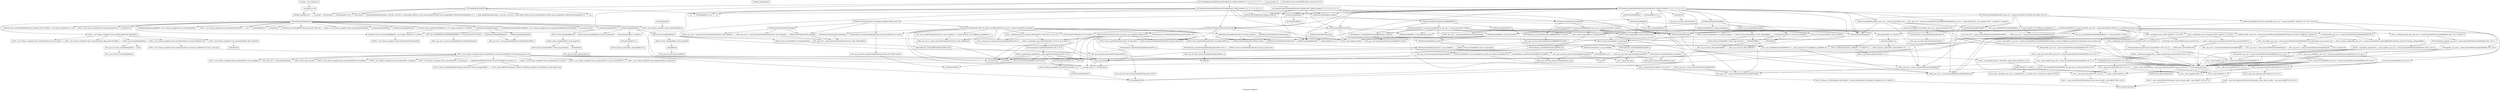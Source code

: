 digraph "Call graph: GenMesh.ll" {
	label="Call graph: GenMesh.ll";

	Node0x557e62ecd6a0 [shape=record,label="{__cxx_global_var_init}"];
	Node0x557e62ecd6a0 -> Node0x557e62f0a580;
	Node0x557e62ecd6a0 -> Node0x557e62f068c0;
	Node0x557e62f0a580 [shape=record,label="{_ZNSt8ios_base4InitC1Ev}"];
	Node0x557e62f03520 [shape=record,label="{_ZNSt8ios_base4InitD1Ev}"];
	Node0x557e62f068c0 [shape=record,label="{__cxa_atexit}"];
	Node0x557e62efb930 [shape=record,label="{_ZN7GenMeshC2EPK9InputFile}"];
	Node0x557e62efb930 -> Node0x557e62f4f380;
	Node0x557e62efb930 -> Node0x557e62f83e90;
	Node0x557e62efb930 -> Node0x557e62f5c490;
	Node0x557e62efb930 -> Node0x557e62f739d0;
	Node0x557e62efb930 -> Node0x557e62e94e00;
	Node0x557e62efb930 -> Node0x557e62f53e60;
	Node0x557e62efb930 -> Node0x557e62ee0750;
	Node0x557e62efb930 -> Node0x557e62fe5290;
	Node0x557e62efb930 -> Node0x557e62e96cc0;
	Node0x557e62efb930 -> Node0x557e62ebf800;
	Node0x557e62efb930 -> Node0x557e62fceb50;
	Node0x557e62efb930 -> Node0x557e62ee0ec0;
	Node0x557e62efb930 -> Node0x557e62eec5a0;
	Node0x557e62efb930 -> Node0x557e63028f40;
	Node0x557e62efb930 -> Node0x557e630291e0;
	Node0x557e62efb930 -> Node0x557e62fd73c0;
	Node0x557e62efb930 -> Node0x557e62ed2990;
	Node0x557e62efb930 -> Node0x557e62e93c10;
	Node0x557e62efb930 -> Node0x557e62e95dc0;
	Node0x557e62efb930 -> Node0x557e62e95750;
	Node0x557e62efb930 -> Node0x557e62e96a90;
	Node0x557e62eafaf0 [shape=record,label="{_ZN7GenMesh9calcNumPEEv}"];
	Node0x557e62eafaf0 -> Node0x557e62eb25f0;
	Node0x557e62eafaf0 -> Node0x557e62eb2e70;
	Node0x557e62eafaf0 -> Node0x557e62eb33c0;
	Node0x557e62eafaf0 -> Node0x557e62eb4b90;
	Node0x557e62eafaf0 -> Node0x557e62eb52a0;
	Node0x557e62eafaf0 -> Node0x557e62eb66f0;
	Node0x557e62eafaf0 -> Node0x557e62eb7240;
	Node0x557e62f4f380 [shape=record,label="{_ZNSt7__cxx1112basic_stringIcSt11char_traitsIcESaIcEEC1Ev}"];
	Node0x557e62f53e60 [shape=record,label="{_ZNK9InputFile9getStringERKNSt7__cxx1112basic_stringIcSt11char_traitsIcESaIcEEES7_}"];
	Node0x557e62f83e90 [shape=record,label="{_ZNSaIcEC1Ev}"];
	Node0x557e62f5c490 [shape=record,label="{_ZNSt7__cxx1112basic_stringIcSt11char_traitsIcESaIcEEC2IS3_EEPKcRKS3_}"];
	Node0x557e62f5c490 -> Node0x557e62ef8d50;
	Node0x557e62f5c490 -> Node0x557e62eefa90;
	Node0x557e62f5c490 -> Node0x557e62eec510;
	Node0x557e62f5c490 -> Node0x557e62ee5ce0;
	Node0x557e62f5c490 -> Node0x557e62e96120;
	Node0x557e62e96c30 [shape=record,label="{__gxx_personality_v0}"];
	Node0x557e62ee0750 [shape=record,label="{_ZNSt7__cxx1112basic_stringIcSt11char_traitsIcESaIcEEaSEOS4_}"];
	Node0x557e62f739d0 [shape=record,label="{_ZNSt7__cxx1112basic_stringIcSt11char_traitsIcESaIcEED1Ev}"];
	Node0x557e62ebf800 [shape=record,label="{_ZNSaIcED1Ev}"];
	Node0x557e62eec5a0 [shape=record,label="{_ZNKSt7__cxx1112basic_stringIcSt11char_traitsIcESaIcEE5emptyEv}"];
	Node0x557e62fceb50 [shape=record,label="{_ZStlsISt11char_traitsIcEERSt13basic_ostreamIcT_ES5_PKc}"];
	Node0x557e62e96cc0 [shape=record,label="{_ZNSolsEPFRSoS_E}"];
	Node0x557e62ea51c0 [shape=record,label="{_ZSt4endlIcSt11char_traitsIcEERSt13basic_ostreamIT_T0_ES6_}"];
	Node0x557e62fe5290 [shape=record,label="{exit}"];
	Node0x557e62fd73c0 [shape=record,label="{_ZStneIcSt11char_traitsIcESaIcEEbRKNSt7__cxx1112basic_stringIT_T0_T1_EEPKS5_}"];
	Node0x557e62fd73c0 -> Node0x557e62ee0ec0;
	Node0x557e62e96a90 [shape=record,label="{_ZStlsIcSt11char_traitsIcESaIcEERSt13basic_ostreamIT_T0_ES7_RKNSt7__cxx1112basic_stringIS4_S5_T1_EE}"];
	Node0x557e62e93c10 [shape=record,label="{_ZNK9InputFile13getDoubleListERKNSt7__cxx1112basic_stringIcSt11char_traitsIcESaIcEEERKSt6vectorIdSaIdEE}"];
	Node0x557e62e95750 [shape=record,label="{llvm.memset.p0.i64}"];
	Node0x557e62e95dc0 [shape=record,label="{_ZNSt6vectorIdSaIdEEC2Ev}"];
	Node0x557e62e95dc0 -> Node0x557e62ea5cb0;
	Node0x557e62e94e00 [shape=record,label="{_ZNSt6vectorIdSaIdEED2Ev}"];
	Node0x557e62e94e00 -> Node0x557e62ea6fa0;
	Node0x557e62e94e00 -> Node0x557e62ea8020;
	Node0x557e62e94e00 -> Node0x557e62ea82d0;
	Node0x557e62e94e00 -> Node0x557e62ea9990;
	Node0x557e62ee5ce0 [shape=record,label="{_ZNSt7__cxx1112basic_stringIcSt11char_traitsIcESaIcEE12_M_constructIPKcEEvT_S8_}"];
	Node0x557e62ee5ce0 -> Node0x557e62f08530;
	Node0x557e62ed2990 [shape=record,label="{_ZNKSt6vectorIdSaIdEE5emptyEv}"];
	Node0x557e62ed2990 -> Node0x557e62eaa7a0;
	Node0x557e62ed2990 -> Node0x557e62eacc90;
	Node0x557e62ed2990 -> Node0x557e62ead620;
	Node0x557e630291e0 [shape=record,label="{_ZNKSt6vectorIdSaIdEE4sizeEv}"];
	Node0x557e63028f40 [shape=record,label="{_ZNSt6vectorIdSaIdEEixEm}"];
	Node0x557e62ee0ec0 [shape=record,label="{_ZSteqIcSt11char_traitsIcESaIcEEbRKNSt7__cxx1112basic_stringIT_T0_T1_EEPKS5_}"];
	Node0x557e62ee0ec0 -> Node0x557e62eae050;
	Node0x557e62eaea90 [shape=record,label="{_ZN7GenMeshD2Ev}"];
	Node0x557e62eaea90 -> Node0x557e62f739d0;
	Node0x557e62eaefd0 [shape=record,label="{_ZN7GenMesh8generateERSt6vectorI7double2SaIS1_EERS0_IiSaIiEES7_S7_S7_S7_S7_S7_S7_S7_}"];
	Node0x557e62eaefd0 -> Node0x557e62eafaf0;
	Node0x557e62eaefd0 -> Node0x557e62ee0ec0;
	Node0x557e62eaefd0 -> Node0x557e62eb0480;
	Node0x557e62eaefd0 -> Node0x557e62eb2290;
	Node0x557e62eaefd0 -> Node0x557e62eb1220;
	Node0x557e62eb0480 [shape=record,label="{_ZN7GenMesh11generatePieERSt6vectorI7double2SaIS1_EERS0_IiSaIiEES7_S7_S7_S7_S7_S7_S7_S7_}"];
	Node0x557e62eb0480 -> Node0x557e62eb8a50;
	Node0x557e62eb0480 -> Node0x557e62eb9100;
	Node0x557e62eb0480 -> Node0x557e62ece190;
	Node0x557e62eb0480 -> Node0x557e62eba260;
	Node0x557e62eb0480 -> Node0x557e62ebe660;
	Node0x557e62eb0480 -> Node0x557e62ebb000;
	Node0x557e62eb0480 -> Node0x557e62ebba50;
	Node0x557e62eb0480 -> Node0x557e62ea9000;
	Node0x557e62eb0480 -> Node0x557e62ebdab0;
	Node0x557e62eb0480 -> Node0x557e62ebd2c0;
	Node0x557e62eb1220 [shape=record,label="{_ZN7GenMesh12generateRectERSt6vectorI7double2SaIS1_EERS0_IiSaIiEES7_S7_S7_S7_S7_S7_S7_S7_}"];
	Node0x557e62eb1220 -> Node0x557e62eb8a50;
	Node0x557e62eb1220 -> Node0x557e62eb9100;
	Node0x557e62eb1220 -> Node0x557e62ece190;
	Node0x557e62eb1220 -> Node0x557e62eba260;
	Node0x557e62eb1220 -> Node0x557e62ebe660;
	Node0x557e62eb1220 -> Node0x557e62ebd2c0;
	Node0x557e62eb1220 -> Node0x557e62ea9000;
	Node0x557e62eb1220 -> Node0x557e62ebdab0;
	Node0x557e62eb2290 [shape=record,label="{_ZN7GenMesh11generateHexERSt6vectorI7double2SaIS1_EERS0_IiSaIiEES7_S7_S7_S7_S7_S7_S7_S7_}"];
	Node0x557e62eb2290 -> Node0x557e62eb8a50;
	Node0x557e62eb2290 -> Node0x557e62ebedd0;
	Node0x557e62eb2290 -> Node0x557e62ebee50;
	Node0x557e62eb2290 -> Node0x557e62ebf5f0;
	Node0x557e62eb2290 -> Node0x557e62ebfd40;
	Node0x557e62eb2290 -> Node0x557e62ec0250;
	Node0x557e62eb2290 -> Node0x557e62ec1100;
	Node0x557e62eb2290 -> Node0x557e62eb66f0;
	Node0x557e62eb2290 -> Node0x557e62ec4f00;
	Node0x557e62eb2290 -> Node0x557e62ebe660;
	Node0x557e62eb2290 -> Node0x557e62eb9100;
	Node0x557e62eb2290 -> Node0x557e62ece190;
	Node0x557e62eb2290 -> Node0x557e62eba260;
	Node0x557e62eb2290 -> Node0x557e62ea9000;
	Node0x557e62eb2290 -> Node0x557e62ebdab0;
	Node0x557e62eb2290 -> Node0x557e62ebd2c0;
	Node0x557e62eb2290 -> Node0x557e62eca3b0;
	Node0x557e62eb2290 -> Node0x557e62ec6b80;
	Node0x557e62eb2290 -> Node0x557e62ec1630;
	Node0x557e62eb2290 -> Node0x557e62ec3620;
	Node0x557e62eb2290 -> Node0x557e62ec46b0;
	Node0x557e62eb2290 -> Node0x557e62ec23f0;
	Node0x557e62ee0af0 [shape=record,label="{_ZNKSt6vectorIiSaIiEE8capacityEv}"];
	Node0x557e62ee15a0 [shape=record,label="{_ZNSt12_Vector_baseIiSaIiEE11_M_allocateEm}"];
	Node0x557e62ee15a0 -> Node0x557e62f3d630;
	Node0x557e62ee32a0 [shape=record,label="{_ZNSt6vectorIiSaIiEE11_S_relocateEPiS2_S2_RS0_}"];
	Node0x557e62ee32a0 -> Node0x557e62f3deb0;
	Node0x557e62ee2100 [shape=record,label="{_ZNSt12_Vector_baseIiSaIiEE19_M_get_Tp_allocatorEv}"];
	Node0x557e62ee4790 [shape=record,label="{_ZNSt12_Vector_baseIiSaIiEE13_M_deallocateEPim}"];
	Node0x557e62ee4790 -> Node0x557e62f3fa10;
	Node0x557e62f3b4a0 [shape=record,label="{_ZNSt6vectorIiSaIiEE11_S_max_sizeERKS0_}"];
	Node0x557e62f3b4a0 -> Node0x557e62f40b60;
	Node0x557e62f3b4a0 -> Node0x557e6303dfa0;
	Node0x557e62f398e0 [shape=record,label="{_ZNKSt12_Vector_baseIiSaIiEE19_M_get_Tp_allocatorEv}"];
	Node0x557e62f40b60 [shape=record,label="{_ZNSt16allocator_traitsISaIiEE8max_sizeERKS0_}"];
	Node0x557e62f40b60 -> Node0x557e62f47d10;
	Node0x557e62f47d10 [shape=record,label="{_ZNK9__gnu_cxx13new_allocatorIiE8max_sizeEv}"];
	Node0x557e62f3d630 [shape=record,label="{_ZNSt16allocator_traitsISaIiEE8allocateERS0_m}"];
	Node0x557e62f3d630 -> Node0x557e62f42480;
	Node0x557e62f42480 [shape=record,label="{_ZN9__gnu_cxx13new_allocatorIiE8allocateEmPKv}"];
	Node0x557e62f42480 -> Node0x557e62f47d10;
	Node0x557e62f42480 -> Node0x557e62f262b0;
	Node0x557e62f42480 -> Node0x557e62f270c0;
	Node0x557e62f3deb0 [shape=record,label="{_ZNSt6vectorIiSaIiEE14_S_do_relocateEPiS2_S2_RS0_St17integral_constantIbLb1EE}"];
	Node0x557e62f3deb0 -> Node0x557e62f45430;
	Node0x557e62f45430 [shape=record,label="{_ZSt12__relocate_aIPiS0_SaIiEET0_T_S3_S2_RT1_}"];
	Node0x557e62f45430 -> Node0x557e62f44ae0;
	Node0x557e62f45430 -> Node0x557e62f45d50;
	Node0x557e62f45d50 [shape=record,label="{_ZSt14__relocate_a_1IiiENSt9enable_ifIXsr3std24__is_bitwise_relocatableIT_EE5valueEPS1_E4typeES2_S2_S2_RSaIT0_E}"];
	Node0x557e62f45d50 -> Node0x557e62f477d0;
	Node0x557e62f44ae0 [shape=record,label="{_ZSt12__niter_baseIPiET_S1_}"];
	Node0x557e62f477d0 [shape=record,label="{llvm.memmove.p0.p0.i64}"];
	Node0x557e62f3fa10 [shape=record,label="{_ZNSt16allocator_traitsISaIiEE10deallocateERS0_Pim}"];
	Node0x557e62f3fa10 -> Node0x557e62f49850;
	Node0x557e62f49850 [shape=record,label="{_ZN9__gnu_cxx13new_allocatorIiE10deallocateEPim}"];
	Node0x557e62f49850 -> Node0x557e6303b640;
	Node0x557e62ee4cc0 [shape=record,label="{_ZNSt6vectorIiSaIiEE12emplace_backIJiEEERiDpOT_}"];
	Node0x557e62ee4cc0 -> Node0x557e62f4bd10;
	Node0x557e62ee4cc0 -> Node0x557e62ec6b80;
	Node0x557e62ee4cc0 -> Node0x557e62f4e4a0;
	Node0x557e62ee4cc0 -> Node0x557e62f4ecb0;
	Node0x557e62f4bd10 [shape=record,label="{_ZNSt16allocator_traitsISaIiEE9constructIiJiEEEvRS0_PT_DpOT0_}"];
	Node0x557e62f4bd10 -> Node0x557e62f4f460;
	Node0x557e62eb8a50 [shape=record,label="{_ZNSt6vectorI7double2SaIS0_EE7reserveEm}"];
	Node0x557e62eb8a50 -> Node0x557e62ecbc10;
	Node0x557e62eb8a50 -> Node0x557e62ecc240;
	Node0x557e62eb8a50 -> Node0x557e62ecd360;
	Node0x557e62eb8a50 -> Node0x557e62ebfd40;
	Node0x557e62eb8a50 -> Node0x557e62ecdd10;
	Node0x557e62eb8a50 -> Node0x557e62ed57f0;
	Node0x557e62eb8a50 -> Node0x557e62ed0270;
	Node0x557e62eb8a50 -> Node0x557e62ed09b0;
	Node0x557e62eb8a50 -> Node0x557e62ed3950;
	Node0x557e62ece190 [shape=record,label="{_ZNSt6vectorI7double2SaIS0_EE9push_backEOS0_}"];
	Node0x557e62ece190 -> Node0x557e62edc100;
	Node0x557e62eb9100 [shape=record,label="{_Z12make_double2RKdS0_}"];
	Node0x557e62eb9100 -> Node0x557e62edde70;
	Node0x557e62eba260 [shape=record,label="{_ZN7double2D2Ev}"];
	Node0x557e62ebd2c0 [shape=record,label="{_ZNSt6vectorIiSaIiEE7reserveEm}"];
	Node0x557e62ebd2c0 -> Node0x557e62edfcb0;
	Node0x557e62ebd2c0 -> Node0x557e62ecc240;
	Node0x557e62ebd2c0 -> Node0x557e62ee0af0;
	Node0x557e62ebd2c0 -> Node0x557e62ebdab0;
	Node0x557e62ebd2c0 -> Node0x557e62ee15a0;
	Node0x557e62ebd2c0 -> Node0x557e62ee2100;
	Node0x557e62ebd2c0 -> Node0x557e62ee32a0;
	Node0x557e62ebd2c0 -> Node0x557e62ee4790;
	Node0x557e62ebe660 [shape=record,label="{_ZNSt6vectorIiSaIiEE9push_backEOi}"];
	Node0x557e62ebe660 -> Node0x557e62ee4cc0;
	Node0x557e62ebdab0 [shape=record,label="{_ZNKSt6vectorIiSaIiEE4sizeEv}"];
	Node0x557e62ea9000 [shape=record,label="{_ZNSt6vectorIiSaIiEE9push_backERKi}"];
	Node0x557e62ea9000 -> Node0x557e62ee5550;
	Node0x557e62ea9000 -> Node0x557e62ec6b80;
	Node0x557e62ea9000 -> Node0x557e62ee8bd0;
	Node0x557e62ebb000 [shape=record,label="{cos}"];
	Node0x557e62ebba50 [shape=record,label="{sin}"];
	Node0x557e62ebedd0 [shape=record,label="{_ZNSaIiEC2Ev}"];
	Node0x557e62ebedd0 -> Node0x557e62eea320;
	Node0x557e62ebee50 [shape=record,label="{_ZNSt6vectorIiSaIiEEC2EmRKS0_}"];
	Node0x557e62ebee50 -> Node0x557e62eec000;
	Node0x557e62ebee50 -> Node0x557e62eecd90;
	Node0x557e62ebee50 -> Node0x557e62eedc80;
	Node0x557e62ebee50 -> Node0x557e62eee4b0;
	Node0x557e62ebf5f0 [shape=record,label="{_ZNSaIiED2Ev}"];
	Node0x557e62ebf5f0 -> Node0x557e62eefd10;
	Node0x557e62ebfd40 [shape=record,label="{_ZNKSt6vectorI7double2SaIS0_EE4sizeEv}"];
	Node0x557e62ec0250 [shape=record,label="{_ZNSt6vectorIiSaIiEEixEm}"];
	Node0x557e62eb66f0 [shape=record,label="{_ZSt3maxIdERKT_S2_S2_}"];
	Node0x557e62ec1100 [shape=record,label="{_ZSt3minIdERKT_S2_S2_}"];
	Node0x557e62ec46b0 [shape=record,label="{_ZNSt6vectorIiSaIiEE5eraseEN9__gnu_cxx17__normal_iteratorIPKiS1_EE}"];
	Node0x557e62ec46b0 -> Node0x557e62ec1630;
	Node0x557e62ec46b0 -> Node0x557e62ef18d0;
	Node0x557e62ec46b0 -> Node0x557e62ef1320;
	Node0x557e62ec46b0 -> Node0x557e62ec23f0;
	Node0x557e62ec46b0 -> Node0x557e62ef1a80;
	Node0x557e62ec1630 [shape=record,label="{_ZNSt6vectorIiSaIiEE5beginEv}"];
	Node0x557e62ec1630 -> Node0x557e62f26100;
	Node0x557e62ec23f0 [shape=record,label="{_ZNK9__gnu_cxx17__normal_iteratorIPiSt6vectorIiSaIiEEEplEl}"];
	Node0x557e62ec23f0 -> Node0x557e62f26100;
	Node0x557e62ec3620 [shape=record,label="{_ZN9__gnu_cxx17__normal_iteratorIPKiSt6vectorIiSaIiEEEC2IPiEERKNS0_IT_NS_11__enable_ifIXsr3std10__are_sameIS9_S8_EE7__valueES5_E6__typeEEE}"];
	Node0x557e62ec3620 -> Node0x557e62ef6600;
	Node0x557e62eca3b0 [shape=record,label="{_ZNSt6vectorIiSaIiEE6insertIN9__gnu_cxx17__normal_iteratorIPiS1_EEvEES6_NS4_IPKiS1_EET_SA_}"];
	Node0x557e62eca3b0 -> Node0x557e62ef18d0;
	Node0x557e62eca3b0 -> Node0x557e62ef1320;
	Node0x557e62eca3b0 -> Node0x557e62ec1630;
	Node0x557e62eca3b0 -> Node0x557e62ec23f0;
	Node0x557e62eca3b0 -> Node0x557e62ef6fc0;
	Node0x557e62eca3b0 -> Node0x557e62ef7bf0;
	Node0x557e62ec6b80 [shape=record,label="{_ZNSt6vectorIiSaIiEE3endEv}"];
	Node0x557e62ec6b80 -> Node0x557e62f26100;
	Node0x557e62ec4f00 [shape=record,label="{_ZNSt6vectorIiSaIiEED2Ev}"];
	Node0x557e62ec4f00 -> Node0x557e62ee2100;
	Node0x557e62ec4f00 -> Node0x557e62efb4a0;
	Node0x557e62ec4f00 -> Node0x557e62eee4b0;
	Node0x557e62ec4f00 -> Node0x557e62ea9990;
	Node0x557e62eb25f0 [shape=record,label="{_ZSt4swapIdENSt9enable_ifIXsr6__and_ISt6__not_ISt15__is_tuple_likeIT_EESt21is_move_constructibleIS3_ESt18is_move_assignableIS3_EEE5valueEvE4typeERS3_SC_}"];
	Node0x557e62eb2e70 [shape=record,label="{sqrt}"];
	Node0x557e62eb33c0 [shape=record,label="{llvm.floor.f64}"];
	Node0x557e62eb4b90 [shape=record,label="{_ZSt3maxIiERKT_S2_S2_}"];
	Node0x557e62eb52a0 [shape=record,label="{llvm.ceil.f64}"];
	Node0x557e62eb7240 [shape=record,label="{_ZSt4swapIiENSt9enable_ifIXsr6__and_ISt6__not_ISt15__is_tuple_likeIT_EESt21is_move_constructibleIS3_ESt18is_move_assignableIS3_EEE5valueEvE4typeERS3_SC_}"];
	Node0x557e62ea5cb0 [shape=record,label="{_ZNSt12_Vector_baseIdSaIdEEC2Ev}"];
	Node0x557e62ea5cb0 -> Node0x557e62efbdf0;
	Node0x557e62efbdf0 [shape=record,label="{_ZNSt12_Vector_baseIdSaIdEE12_Vector_implC2Ev}"];
	Node0x557e62efbdf0 -> Node0x557e62f04f90;
	Node0x557e62efbdf0 -> Node0x557e62f064a0;
	Node0x557e62f04f90 [shape=record,label="{_ZNSaIdEC2Ev}"];
	Node0x557e62f04f90 -> Node0x557e62f06fa0;
	Node0x557e62f064a0 [shape=record,label="{_ZNSt12_Vector_baseIdSaIdEE17_Vector_impl_dataC2Ev}"];
	Node0x557e62f06fa0 [shape=record,label="{_ZN9__gnu_cxx13new_allocatorIdEC2Ev}"];
	Node0x557e62edde70 [shape=record,label="{_ZN7double2C2ERKdS1_}"];
	Node0x557e62ef8d50 [shape=record,label="{_ZNSt7__cxx1112basic_stringIcSt11char_traitsIcESaIcEE13_M_local_dataEv}"];
	Node0x557e62eefa90 [shape=record,label="{_ZNSt7__cxx1112basic_stringIcSt11char_traitsIcESaIcEE12_Alloc_hiderC1EPcRKS3_}"];
	Node0x557e62eec510 [shape=record,label="{_ZNSt11char_traitsIcE6lengthEPKc}"];
	Node0x557e62eec510 -> Node0x557e62f09a40;
	Node0x557e62eec510 -> Node0x557e62f0c480;
	Node0x557e62e96120 [shape=record,label="{_ZNSt7__cxx1112basic_stringIcSt11char_traitsIcESaIcEE12_Alloc_hiderD2Ev}"];
	Node0x557e62e96120 -> Node0x557e62f0d330;
	Node0x557e62f08530 [shape=record,label="{_ZNSt7__cxx1112basic_stringIcSt11char_traitsIcESaIcEE16_M_construct_auxIPKcEEvT_S8_St12__false_type}"];
	Node0x557e62f08530 -> Node0x557e62f0de40;
	Node0x557e62f0de40 [shape=record,label="{_ZNSt7__cxx1112basic_stringIcSt11char_traitsIcESaIcEE12_M_constructIPKcEEvT_S8_St20forward_iterator_tag}"];
	Node0x557e62f0de40 -> Node0x557e62f10940;
	Node0x557e62f0de40 -> Node0x557e62f132b0;
	Node0x557e62f0de40 -> Node0x557e62f138e0;
	Node0x557e62f0de40 -> Node0x557e62f155b0;
	Node0x557e62f0de40 -> Node0x557e62f15f80;
	Node0x557e62f0de40 -> Node0x557e62f16ed0;
	Node0x557e62f0de40 -> Node0x557e62f18a10;
	Node0x557e62f0de40 -> Node0x557e62f19040;
	Node0x557e62f0de40 -> Node0x557e62f1a5a0;
	Node0x557e62f0de40 -> Node0x557e6303aa80;
	Node0x557e62f0de40 -> Node0x557e6303ab00;
	Node0x557e62f0de40 -> Node0x557e6303ab80;
	Node0x557e62f0de40 -> Node0x557e6303ac00;
	Node0x557e62f0de40 -> Node0x557e62ea9990;
	Node0x557e62f10940 [shape=record,label="{_ZN9__gnu_cxx17__is_null_pointerIKcEEbPT_}"];
	Node0x557e62f132b0 [shape=record,label="{_ZSt19__throw_logic_errorPKc}"];
	Node0x557e62f138e0 [shape=record,label="{_ZSt8distanceIPKcENSt15iterator_traitsIT_E15difference_typeES3_S3_}"];
	Node0x557e62f138e0 -> Node0x557e6303ac80;
	Node0x557e62f138e0 -> Node0x557e6303ad30;
	Node0x557e62f15f80 [shape=record,label="{_ZNSt7__cxx1112basic_stringIcSt11char_traitsIcESaIcEE7_M_dataEPc}"];
	Node0x557e62f155b0 [shape=record,label="{_ZNSt7__cxx1112basic_stringIcSt11char_traitsIcESaIcEE9_M_createERmm}"];
	Node0x557e62f16ed0 [shape=record,label="{_ZNSt7__cxx1112basic_stringIcSt11char_traitsIcESaIcEE11_M_capacityEm}"];
	Node0x557e62f19040 [shape=record,label="{_ZNSt7__cxx1112basic_stringIcSt11char_traitsIcESaIcEE13_S_copy_charsEPcPKcS7_}"];
	Node0x557e62f18a10 [shape=record,label="{_ZNKSt7__cxx1112basic_stringIcSt11char_traitsIcESaIcEE7_M_dataEv}"];
	Node0x557e62f1a5a0 [shape=record,label="{__cxa_begin_catch}"];
	Node0x557e6303aa80 [shape=record,label="{_ZNSt7__cxx1112basic_stringIcSt11char_traitsIcESaIcEE10_M_disposeEv}"];
	Node0x557e6303ab00 [shape=record,label="{__cxa_rethrow}"];
	Node0x557e6303ab80 [shape=record,label="{__cxa_end_catch}"];
	Node0x557e62ea9990 [shape=record,label="{__clang_call_terminate}"];
	Node0x557e62ea9990 -> Node0x557e62f1a5a0;
	Node0x557e62ea9990 -> Node0x557e6303af60;
	Node0x557e6303af60 [shape=record,label="{_ZSt9terminatev}"];
	Node0x557e6303ac00 [shape=record,label="{_ZNSt7__cxx1112basic_stringIcSt11char_traitsIcESaIcEE13_M_set_lengthEm}"];
	Node0x557e6303ad30 [shape=record,label="{_ZSt10__distanceIPKcENSt15iterator_traitsIT_E15difference_typeES3_S3_St26random_access_iterator_tag}"];
	Node0x557e6303ac80 [shape=record,label="{_ZSt19__iterator_categoryIPKcENSt15iterator_traitsIT_E17iterator_categoryERKS3_}"];
	Node0x557e62f09a40 [shape=record,label="{_ZN9__gnu_cxx11char_traitsIcE6lengthEPKc}"];
	Node0x557e62f09a40 -> Node0x557e6303b010;
	Node0x557e62f0c480 [shape=record,label="{strlen}"];
	Node0x557e6303b010 [shape=record,label="{_ZN9__gnu_cxx11char_traitsIcE2eqERKcS3_}"];
	Node0x557e62f0d330 [shape=record,label="{_ZNSaIcED2Ev}"];
	Node0x557e62ea8020 [shape=record,label="{_ZSt8_DestroyIPddEvT_S1_RSaIT0_E}"];
	Node0x557e62ea8020 -> Node0x557e6303b120;
	Node0x557e62ea6fa0 [shape=record,label="{_ZNSt12_Vector_baseIdSaIdEE19_M_get_Tp_allocatorEv}"];
	Node0x557e62ea82d0 [shape=record,label="{_ZNSt12_Vector_baseIdSaIdEED2Ev}"];
	Node0x557e62ea82d0 -> Node0x557e6303b1d0;
	Node0x557e62ea82d0 -> Node0x557e6303b280;
	Node0x557e62ea82d0 -> Node0x557e62ea9990;
	Node0x557e6303b120 [shape=record,label="{_ZSt8_DestroyIPdEvT_S1_}"];
	Node0x557e6303b120 -> Node0x557e6303b3b0;
	Node0x557e6303b3b0 [shape=record,label="{_ZNSt12_Destroy_auxILb1EE9__destroyIPdEEvT_S3_}"];
	Node0x557e6303b1d0 [shape=record,label="{_ZNSt12_Vector_baseIdSaIdEE13_M_deallocateEPdm}"];
	Node0x557e6303b1d0 -> Node0x557e6303b430;
	Node0x557e6303b280 [shape=record,label="{_ZNSt12_Vector_baseIdSaIdEE12_Vector_implD2Ev}"];
	Node0x557e6303b280 -> Node0x557e6303b4e0;
	Node0x557e6303b430 [shape=record,label="{_ZNSt16allocator_traitsISaIdEE10deallocateERS0_Pdm}"];
	Node0x557e6303b430 -> Node0x557e6303b590;
	Node0x557e6303b590 [shape=record,label="{_ZN9__gnu_cxx13new_allocatorIdE10deallocateEPdm}"];
	Node0x557e6303b590 -> Node0x557e6303b640;
	Node0x557e6303b640 [shape=record,label="{_ZdlPv}"];
	Node0x557e6303b4e0 [shape=record,label="{_ZNSaIdED2Ev}"];
	Node0x557e6303b4e0 -> Node0x557e6303b720;
	Node0x557e6303b720 [shape=record,label="{_ZN9__gnu_cxx13new_allocatorIdED2Ev}"];
	Node0x557e62ead620 [shape=record,label="{_ZN9__gnu_cxxeqIPKdSt6vectorIdSaIdEEEEbRKNS_17__normal_iteratorIT_T0_EESB_}"];
	Node0x557e62ead620 -> Node0x557e6303b7d0;
	Node0x557e62eaa7a0 [shape=record,label="{_ZNKSt6vectorIdSaIdEE5beginEv}"];
	Node0x557e62eaa7a0 -> Node0x557e6303b880;
	Node0x557e62eacc90 [shape=record,label="{_ZNKSt6vectorIdSaIdEE3endEv}"];
	Node0x557e62eacc90 -> Node0x557e6303b880;
	Node0x557e6303b7d0 [shape=record,label="{_ZNK9__gnu_cxx17__normal_iteratorIPKdSt6vectorIdSaIdEEE4baseEv}"];
	Node0x557e6303b880 [shape=record,label="{_ZN9__gnu_cxx17__normal_iteratorIPKdSt6vectorIdSaIdEEEC2ERKS2_}"];
	Node0x557e62eae050 [shape=record,label="{_ZNKSt7__cxx1112basic_stringIcSt11char_traitsIcESaIcEE7compareEPKc}"];
	Node0x557e62ecbc10 [shape=record,label="{_ZNKSt6vectorI7double2SaIS0_EE8max_sizeEv}"];
	Node0x557e62ecbc10 -> Node0x557e6303b960;
	Node0x557e62ecbc10 -> Node0x557e6303ba10;
	Node0x557e62ecc240 [shape=record,label="{_ZSt20__throw_length_errorPKc}"];
	Node0x557e62ecd360 [shape=record,label="{_ZNKSt6vectorI7double2SaIS0_EE8capacityEv}"];
	Node0x557e62ed0270 [shape=record,label="{_ZNSt6vectorI7double2SaIS0_EE20_M_allocate_and_copyIPKS0_EEPS0_mT_S7_}"];
	Node0x557e62ed0270 -> Node0x557e6303ba90;
	Node0x557e62ed0270 -> Node0x557e62ed09b0;
	Node0x557e62ed0270 -> Node0x557e6303bb40;
	Node0x557e62ed0270 -> Node0x557e62f1a5a0;
	Node0x557e62ed0270 -> Node0x557e62ed57f0;
	Node0x557e62ed0270 -> Node0x557e6303ab00;
	Node0x557e62ed0270 -> Node0x557e6303ab80;
	Node0x557e62ed0270 -> Node0x557e62f1a7d0;
	Node0x557e62ed0270 -> Node0x557e62ea9990;
	Node0x557e62ecdd10 [shape=record,label="{_ZSt32__make_move_if_noexcept_iteratorI7double2PKS0_ET0_PT_}"];
	Node0x557e62ed3950 [shape=record,label="{_ZSt8_DestroyIP7double2S0_EvT_S2_RSaIT0_E}"];
	Node0x557e62ed3950 -> Node0x557e6303ddc0;
	Node0x557e62ed09b0 [shape=record,label="{_ZNSt12_Vector_baseI7double2SaIS0_EE19_M_get_Tp_allocatorEv}"];
	Node0x557e62ed57f0 [shape=record,label="{_ZNSt12_Vector_baseI7double2SaIS0_EE13_M_deallocateEPS0_m}"];
	Node0x557e62ed57f0 -> Node0x557e6303de40;
	Node0x557e6303ba10 [shape=record,label="{_ZNSt6vectorI7double2SaIS0_EE11_S_max_sizeERKS1_}"];
	Node0x557e6303ba10 -> Node0x557e6303def0;
	Node0x557e6303ba10 -> Node0x557e6303dfa0;
	Node0x557e6303ba10 -> Node0x557e62ea9990;
	Node0x557e6303b960 [shape=record,label="{_ZNKSt12_Vector_baseI7double2SaIS0_EE19_M_get_Tp_allocatorEv}"];
	Node0x557e6303def0 [shape=record,label="{_ZNSt16allocator_traitsISaI7double2EE8max_sizeERKS1_}"];
	Node0x557e6303def0 -> Node0x557e6303e020;
	Node0x557e6303dfa0 [shape=record,label="{_ZSt3minImERKT_S2_S2_}"];
	Node0x557e6303e020 [shape=record,label="{_ZNK9__gnu_cxx13new_allocatorI7double2E8max_sizeEv}"];
	Node0x557e6303ba90 [shape=record,label="{_ZNSt12_Vector_baseI7double2SaIS0_EE11_M_allocateEm}"];
	Node0x557e6303ba90 -> Node0x557e62f22320;
	Node0x557e6303bb40 [shape=record,label="{_ZSt22__uninitialized_copy_aIPK7double2PS0_S0_ET0_T_S5_S4_RSaIT1_E}"];
	Node0x557e6303bb40 -> Node0x557e62f22e90;
	Node0x557e62f1a7d0 [shape=record,label="{llvm.trap}"];
	Node0x557e62f22320 [shape=record,label="{_ZNSt16allocator_traitsISaI7double2EE8allocateERS1_m}"];
	Node0x557e62f22320 -> Node0x557e62f25220;
	Node0x557e62f25220 [shape=record,label="{_ZN9__gnu_cxx13new_allocatorI7double2E8allocateEmPKv}"];
	Node0x557e62f25220 -> Node0x557e6303e020;
	Node0x557e62f25220 -> Node0x557e62f262b0;
	Node0x557e62f25220 -> Node0x557e62f270c0;
	Node0x557e62f262b0 [shape=record,label="{_ZSt17__throw_bad_allocv}"];
	Node0x557e62f270c0 [shape=record,label="{_Znwm}"];
	Node0x557e62f22e90 [shape=record,label="{_ZSt18uninitialized_copyIPK7double2PS0_ET0_T_S5_S4_}"];
	Node0x557e62f22e90 -> Node0x557e62f27920;
	Node0x557e62f27920 [shape=record,label="{_ZNSt20__uninitialized_copyILb0EE13__uninit_copyIPK7double2PS2_EET0_T_S7_S6_}"];
	Node0x557e62f27920 -> Node0x557e62f29000;
	Node0x557e62f27920 -> Node0x557e62f1a5a0;
	Node0x557e62f27920 -> Node0x557e6303ddc0;
	Node0x557e62f27920 -> Node0x557e6303ab00;
	Node0x557e62f27920 -> Node0x557e6303ab80;
	Node0x557e62f27920 -> Node0x557e62f1a7d0;
	Node0x557e62f27920 -> Node0x557e62ea9990;
	Node0x557e62f29000 [shape=record,label="{_ZSt10_ConstructI7double2JRKS0_EEvPT_DpOT0_}"];
	Node0x557e62f29000 -> Node0x557e62f29db0;
	Node0x557e6303ddc0 [shape=record,label="{_ZSt8_DestroyIP7double2EvT_S2_}"];
	Node0x557e6303ddc0 -> Node0x557e62f2b260;
	Node0x557e62f29db0 [shape=record,label="{_ZN7double2C2ERKS_}"];
	Node0x557e62f2b260 [shape=record,label="{_ZNSt12_Destroy_auxILb0EE9__destroyIP7double2EEvT_S4_}"];
	Node0x557e62f2b260 -> Node0x557e62f2ba30;
	Node0x557e62f2ba30 [shape=record,label="{_ZSt8_DestroyI7double2EvPT_}"];
	Node0x557e62f2ba30 -> Node0x557e62eba260;
	Node0x557e6303de40 [shape=record,label="{_ZNSt16allocator_traitsISaI7double2EE10deallocateERS1_PS0_m}"];
	Node0x557e6303de40 -> Node0x557e62f2cf80;
	Node0x557e62f2cf80 [shape=record,label="{_ZN9__gnu_cxx13new_allocatorI7double2E10deallocateEPS1_m}"];
	Node0x557e62f2cf80 -> Node0x557e6303b640;
	Node0x557e62edc100 [shape=record,label="{_ZNSt6vectorI7double2SaIS0_EE12emplace_backIJS0_EEERS0_DpOT_}"];
	Node0x557e62edc100 -> Node0x557e62f2dae0;
	Node0x557e62edc100 -> Node0x557e62f2ee90;
	Node0x557e62edc100 -> Node0x557e62f2ffd0;
	Node0x557e62edc100 -> Node0x557e62f30880;
	Node0x557e62f2dae0 [shape=record,label="{_ZNSt16allocator_traitsISaI7double2EE9constructIS0_JS0_EEEvRS1_PT_DpOT0_}"];
	Node0x557e62f2dae0 -> Node0x557e62f32890;
	Node0x557e62f2ffd0 [shape=record,label="{_ZNSt6vectorI7double2SaIS0_EE17_M_realloc_insertIJS0_EEEvN9__gnu_cxx17__normal_iteratorIPS0_S2_EEDpOT_}"];
	Node0x557e62f2ffd0 -> Node0x557e62f32d30;
	Node0x557e62f2ffd0 -> Node0x557e62f33390;
	Node0x557e62f2ffd0 -> Node0x557e62f33a90;
	Node0x557e62f2ffd0 -> Node0x557e6303ba90;
	Node0x557e62f2ffd0 -> Node0x557e62f2dae0;
	Node0x557e62f2ffd0 -> Node0x557e62f33f00;
	Node0x557e62f2ffd0 -> Node0x557e62ed09b0;
	Node0x557e62f2ffd0 -> Node0x557e62f34370;
	Node0x557e62f2ffd0 -> Node0x557e62ea9990;
	Node0x557e62f2ffd0 -> Node0x557e62ed57f0;
	Node0x557e62f2ffd0 -> Node0x557e62ed3950;
	Node0x557e62f2ffd0 -> Node0x557e62f1a5a0;
	Node0x557e62f2ffd0 -> Node0x557e6303c9b0;
	Node0x557e62f2ffd0 -> Node0x557e6303ab00;
	Node0x557e62f2ffd0 -> Node0x557e6303ab80;
	Node0x557e62f2ee90 [shape=record,label="{_ZNSt6vectorI7double2SaIS0_EE3endEv}"];
	Node0x557e62f2ee90 -> Node0x557e62f34be0;
	Node0x557e62f30880 [shape=record,label="{_ZNSt6vectorI7double2SaIS0_EE4backEv}"];
	Node0x557e62f30880 -> Node0x557e62f2ee90;
	Node0x557e62f30880 -> Node0x557e62f359d0;
	Node0x557e62f30880 -> Node0x557e62f36470;
	Node0x557e62f32890 [shape=record,label="{_ZN9__gnu_cxx13new_allocatorI7double2E9constructIS1_JS1_EEEvPT_DpOT0_}"];
	Node0x557e62f32890 -> Node0x557e62f29db0;
	Node0x557e62f32d30 [shape=record,label="{_ZNKSt6vectorI7double2SaIS0_EE12_M_check_lenEmPKc}"];
	Node0x557e62f32d30 -> Node0x557e62ecbc10;
	Node0x557e62f32d30 -> Node0x557e62ebfd40;
	Node0x557e62f32d30 -> Node0x557e62ecc240;
	Node0x557e62f32d30 -> Node0x557e62f36fa0;
	Node0x557e62f33a90 [shape=record,label="{_ZN9__gnu_cxxmiIP7double2St6vectorIS1_SaIS1_EEEENS_17__normal_iteratorIT_T0_E15difference_typeERKS9_SC_}"];
	Node0x557e62f33a90 -> Node0x557e62f33f00;
	Node0x557e62f33390 [shape=record,label="{_ZNSt6vectorI7double2SaIS0_EE5beginEv}"];
	Node0x557e62f33390 -> Node0x557e62f34be0;
	Node0x557e62f34370 [shape=record,label="{_ZSt34__uninitialized_move_if_noexcept_aIP7double2S1_SaIS0_EET0_T_S4_S3_RT1_}"];
	Node0x557e62f34370 -> Node0x557e62ecdd10;
	Node0x557e62f34370 -> Node0x557e6303bb40;
	Node0x557e62f33f00 [shape=record,label="{_ZNK9__gnu_cxx17__normal_iteratorIP7double2St6vectorIS1_SaIS1_EEE4baseEv}"];
	Node0x557e6303c9b0 [shape=record,label="{_ZNSt16allocator_traitsISaI7double2EE7destroyIS0_EEvRS1_PT_}"];
	Node0x557e6303c9b0 -> Node0x557e62f38430;
	Node0x557e62f36fa0 [shape=record,label="{_ZSt3maxImERKT_S2_S2_}"];
	Node0x557e62f34be0 [shape=record,label="{_ZN9__gnu_cxx17__normal_iteratorIP7double2St6vectorIS1_SaIS1_EEEC2ERKS2_}"];
	Node0x557e62f38430 [shape=record,label="{_ZN9__gnu_cxx13new_allocatorI7double2E7destroyIS1_EEvPT_}"];
	Node0x557e62f38430 -> Node0x557e62eba260;
	Node0x557e62f359d0 [shape=record,label="{_ZNK9__gnu_cxx17__normal_iteratorIP7double2St6vectorIS1_SaIS1_EEEmiEl}"];
	Node0x557e62f359d0 -> Node0x557e62f34be0;
	Node0x557e62f36470 [shape=record,label="{_ZNK9__gnu_cxx17__normal_iteratorIP7double2St6vectorIS1_SaIS1_EEEdeEv}"];
	Node0x557e62edfcb0 [shape=record,label="{_ZNKSt6vectorIiSaIiEE8max_sizeEv}"];
	Node0x557e62edfcb0 -> Node0x557e62f398e0;
	Node0x557e62edfcb0 -> Node0x557e62f3b4a0;
	Node0x557e62f4e4a0 [shape=record,label="{_ZNSt6vectorIiSaIiEE17_M_realloc_insertIJiEEEvN9__gnu_cxx17__normal_iteratorIPiS1_EEDpOT_}"];
	Node0x557e62f4e4a0 -> Node0x557e62f4fad0;
	Node0x557e62f4e4a0 -> Node0x557e62ec1630;
	Node0x557e62f4e4a0 -> Node0x557e62f508c0;
	Node0x557e62f4e4a0 -> Node0x557e62ee15a0;
	Node0x557e62f4e4a0 -> Node0x557e62f4bd10;
	Node0x557e62f4e4a0 -> Node0x557e62ef6600;
	Node0x557e62f4e4a0 -> Node0x557e62ee2100;
	Node0x557e62f4e4a0 -> Node0x557e62ee32a0;
	Node0x557e62f4e4a0 -> Node0x557e62ee4790;
	Node0x557e62f4ecb0 [shape=record,label="{_ZNSt6vectorIiSaIiEE4backEv}"];
	Node0x557e62f4ecb0 -> Node0x557e62ec6b80;
	Node0x557e62f4ecb0 -> Node0x557e6303d1d0;
	Node0x557e62f4ecb0 -> Node0x557e6303d2b0;
	Node0x557e62f4f460 [shape=record,label="{_ZN9__gnu_cxx13new_allocatorIiE9constructIiJiEEEvPT_DpOT0_}"];
	Node0x557e62f4fad0 [shape=record,label="{_ZNKSt6vectorIiSaIiEE12_M_check_lenEmPKc}"];
	Node0x557e62f4fad0 -> Node0x557e62edfcb0;
	Node0x557e62f4fad0 -> Node0x557e62ebdab0;
	Node0x557e62f4fad0 -> Node0x557e62ecc240;
	Node0x557e62f4fad0 -> Node0x557e62f36fa0;
	Node0x557e62f508c0 [shape=record,label="{_ZN9__gnu_cxxmiIPiSt6vectorIiSaIiEEEENS_17__normal_iteratorIT_T0_E15difference_typeERKS8_SB_}"];
	Node0x557e62f508c0 -> Node0x557e62ef6600;
	Node0x557e62ef6600 [shape=record,label="{_ZNK9__gnu_cxx17__normal_iteratorIPiSt6vectorIiSaIiEEE4baseEv}"];
	Node0x557e6303d1d0 [shape=record,label="{_ZNK9__gnu_cxx17__normal_iteratorIPiSt6vectorIiSaIiEEEmiEl}"];
	Node0x557e6303d1d0 -> Node0x557e62f26100;
	Node0x557e6303d2b0 [shape=record,label="{_ZNK9__gnu_cxx17__normal_iteratorIPiSt6vectorIiSaIiEEEdeEv}"];
	Node0x557e62f26100 [shape=record,label="{_ZN9__gnu_cxx17__normal_iteratorIPiSt6vectorIiSaIiEEEC2ERKS1_}"];
	Node0x557e62ee5550 [shape=record,label="{_ZNSt16allocator_traitsISaIiEE9constructIiJRKiEEEvRS0_PT_DpOT0_}"];
	Node0x557e62ee5550 -> Node0x557e6303d670;
	Node0x557e62ee8bd0 [shape=record,label="{_ZNSt6vectorIiSaIiEE17_M_realloc_insertIJRKiEEEvN9__gnu_cxx17__normal_iteratorIPiS1_EEDpOT_}"];
	Node0x557e62ee8bd0 -> Node0x557e62f4fad0;
	Node0x557e62ee8bd0 -> Node0x557e62ec1630;
	Node0x557e62ee8bd0 -> Node0x557e62f508c0;
	Node0x557e62ee8bd0 -> Node0x557e62ee15a0;
	Node0x557e62ee8bd0 -> Node0x557e62ee5550;
	Node0x557e62ee8bd0 -> Node0x557e62ef6600;
	Node0x557e62ee8bd0 -> Node0x557e62ee2100;
	Node0x557e62ee8bd0 -> Node0x557e62ee32a0;
	Node0x557e62ee8bd0 -> Node0x557e62ee4790;
	Node0x557e6303d670 [shape=record,label="{_ZN9__gnu_cxx13new_allocatorIiE9constructIiJRKiEEEvPT_DpOT0_}"];
	Node0x557e62eea320 [shape=record,label="{_ZN9__gnu_cxx13new_allocatorIiEC2Ev}"];
	Node0x557e62eefd10 [shape=record,label="{_ZN9__gnu_cxx13new_allocatorIiED2Ev}"];
	Node0x557e62eec000 [shape=record,label="{_ZNSt6vectorIiSaIiEE17_S_check_init_lenEmRKS0_}"];
	Node0x557e62eec000 -> Node0x557e6303da40;
	Node0x557e62eec000 -> Node0x557e62f3b4a0;
	Node0x557e62eec000 -> Node0x557e62ebf5f0;
	Node0x557e62eec000 -> Node0x557e62ecc240;
	Node0x557e62eecd90 [shape=record,label="{_ZNSt12_Vector_baseIiSaIiEEC2EmRKS0_}"];
	Node0x557e62eecd90 -> Node0x557e62f50ca0;
	Node0x557e62eecd90 -> Node0x557e62f52400;
	Node0x557e62eecd90 -> Node0x557e62f53650;
	Node0x557e62eedc80 [shape=record,label="{_ZNSt6vectorIiSaIiEE21_M_default_initializeEm}"];
	Node0x557e62eedc80 -> Node0x557e62ee2100;
	Node0x557e62eedc80 -> Node0x557e62f541d0;
	Node0x557e62eee4b0 [shape=record,label="{_ZNSt12_Vector_baseIiSaIiEED2Ev}"];
	Node0x557e62eee4b0 -> Node0x557e62ee4790;
	Node0x557e62eee4b0 -> Node0x557e62f53650;
	Node0x557e62eee4b0 -> Node0x557e62ea9990;
	Node0x557e6303da40 [shape=record,label="{_ZNSaIiEC2ERKS_}"];
	Node0x557e6303da40 -> Node0x557e62f548c0;
	Node0x557e62f548c0 [shape=record,label="{_ZN9__gnu_cxx13new_allocatorIiEC2ERKS1_}"];
	Node0x557e62f50ca0 [shape=record,label="{_ZNSt12_Vector_baseIiSaIiEE12_Vector_implC2ERKS0_}"];
	Node0x557e62f50ca0 -> Node0x557e6303da40;
	Node0x557e62f50ca0 -> Node0x557e62f56880;
	Node0x557e62f52400 [shape=record,label="{_ZNSt12_Vector_baseIiSaIiEE17_M_create_storageEm}"];
	Node0x557e62f52400 -> Node0x557e62ee15a0;
	Node0x557e62f53650 [shape=record,label="{_ZNSt12_Vector_baseIiSaIiEE12_Vector_implD2Ev}"];
	Node0x557e62f53650 -> Node0x557e62ebf5f0;
	Node0x557e62f56880 [shape=record,label="{_ZNSt12_Vector_baseIiSaIiEE17_Vector_impl_dataC2Ev}"];
	Node0x557e62f541d0 [shape=record,label="{_ZSt27__uninitialized_default_n_aIPimiET_S1_T0_RSaIT1_E}"];
	Node0x557e62f541d0 -> Node0x557e62f57f00;
	Node0x557e62f57f00 [shape=record,label="{_ZSt25__uninitialized_default_nIPimET_S1_T0_}"];
	Node0x557e62f57f00 -> Node0x557e62f58cb0;
	Node0x557e62f58cb0 [shape=record,label="{_ZNSt27__uninitialized_default_n_1ILb1EE18__uninit_default_nIPimEET_S3_T0_}"];
	Node0x557e62f58cb0 -> Node0x557e62f5b6d0;
	Node0x557e62f5b6d0 [shape=record,label="{_ZSt6fill_nIPimiET_S1_T0_RKT1_}"];
	Node0x557e62f5b6d0 -> Node0x557e62f44ae0;
	Node0x557e62f5b6d0 -> Node0x557e62f5c9f0;
	Node0x557e62f5b6d0 -> Node0x557e62f5e2d0;
	Node0x557e62f5e2d0 [shape=record,label="{_ZSt12__niter_wrapIPiET_RKS1_S1_}"];
	Node0x557e62f5c9f0 [shape=record,label="{_ZSt10__fill_n_aIPimiEN9__gnu_cxx11__enable_ifIXsr11__is_scalarIT1_EE7__valueET_E6__typeES4_T0_RKS3_}"];
	Node0x557e62efb4a0 [shape=record,label="{_ZSt8_DestroyIPiiEvT_S1_RSaIT0_E}"];
	Node0x557e62efb4a0 -> Node0x557e62f5e940;
	Node0x557e62f5e940 [shape=record,label="{_ZSt8_DestroyIPiEvT_S1_}"];
	Node0x557e62f5e940 -> Node0x557e62f5eea0;
	Node0x557e62f5eea0 [shape=record,label="{_ZNSt12_Destroy_auxILb1EE9__destroyIPiEEvT_S3_}"];
	Node0x557e62ef1a80 [shape=record,label="{_ZNSt6vectorIiSaIiEE8_M_eraseEN9__gnu_cxx17__normal_iteratorIPiS1_EE}"];
	Node0x557e62ef1a80 -> Node0x557e62ec23f0;
	Node0x557e62ef1a80 -> Node0x557e62ec6b80;
	Node0x557e62ef1a80 -> Node0x557e62f5fc00;
	Node0x557e62ef1a80 -> Node0x557e62ef6fc0;
	Node0x557e62ef1a80 -> Node0x557e62f64690;
	Node0x557e62ef1a80 -> Node0x557e62f626c0;
	Node0x557e62ef1320 [shape=record,label="{_ZN9__gnu_cxxmiIPKiSt6vectorIiSaIiEEEENS_17__normal_iteratorIT_T0_E15difference_typeERKS9_SC_}"];
	Node0x557e62ef1320 -> Node0x557e6303e330;
	Node0x557e62ef18d0 [shape=record,label="{_ZNKSt6vectorIiSaIiEE6cbeginEv}"];
	Node0x557e62ef18d0 -> Node0x557e6303e410;
	Node0x557e62f5fc00 [shape=record,label="{_ZN9__gnu_cxxneIPiSt6vectorIiSaIiEEEEbRKNS_17__normal_iteratorIT_T0_EESA_}"];
	Node0x557e62f5fc00 -> Node0x557e62ef6600;
	Node0x557e62f626c0 [shape=record,label="{_ZSt4moveIN9__gnu_cxx17__normal_iteratorIPiSt6vectorIiSaIiEEEES6_ET0_T_S8_S7_}"];
	Node0x557e62f626c0 -> Node0x557e62ef6fc0;
	Node0x557e62f626c0 -> Node0x557e6303e4f0;
	Node0x557e62f626c0 -> Node0x557e6303e5d0;
	Node0x557e62ef6fc0 [shape=record,label="{llvm.memcpy.p0.p0.i64}"];
	Node0x557e62f64690 [shape=record,label="{_ZNSt16allocator_traitsISaIiEE7destroyIiEEvRS0_PT_}"];
	Node0x557e62f64690 -> Node0x557e6303e650;
	Node0x557e6303e5d0 [shape=record,label="{_ZSt14__copy_move_a2ILb1EN9__gnu_cxx17__normal_iteratorIPiSt6vectorIiSaIiEEEES6_ET1_T0_S8_S7_}"];
	Node0x557e6303e5d0 -> Node0x557e62ef6fc0;
	Node0x557e6303e5d0 -> Node0x557e6303e950;
	Node0x557e6303e5d0 -> Node0x557e6303e700;
	Node0x557e6303e5d0 -> Node0x557e6303e8d0;
	Node0x557e6303e4f0 [shape=record,label="{_ZSt12__miter_baseIN9__gnu_cxx17__normal_iteratorIPiSt6vectorIiSaIiEEEEET_S7_}"];
	Node0x557e6303e4f0 -> Node0x557e62ef6fc0;
	Node0x557e6303e950 [shape=record,label="{_ZSt12__niter_wrapIN9__gnu_cxx17__normal_iteratorIPiSt6vectorIiSaIiEEEES2_ET_S7_T0_}"];
	Node0x557e6303e950 -> Node0x557e62ef6fc0;
	Node0x557e6303e950 -> Node0x557e6303e700;
	Node0x557e6303e950 -> Node0x557e62ec23f0;
	Node0x557e6303e8d0 [shape=record,label="{_ZSt13__copy_move_aILb1EPiS0_ET1_T0_S2_S1_}"];
	Node0x557e6303e8d0 -> Node0x557e6303ec90;
	Node0x557e6303e700 [shape=record,label="{_ZSt12__niter_baseIPiSt6vectorIiSaIiEEET_N9__gnu_cxx17__normal_iteratorIS4_T0_EE}"];
	Node0x557e6303e700 -> Node0x557e62ef6600;
	Node0x557e6303ec90 [shape=record,label="{_ZNSt11__copy_moveILb1ELb1ESt26random_access_iterator_tagE8__copy_mIiEEPT_PKS3_S6_S4_}"];
	Node0x557e6303ec90 -> Node0x557e62f477d0;
	Node0x557e6303e650 [shape=record,label="{_ZN9__gnu_cxx13new_allocatorIiE7destroyIiEEvPT_}"];
	Node0x557e6303e330 [shape=record,label="{_ZNK9__gnu_cxx17__normal_iteratorIPKiSt6vectorIiSaIiEEE4baseEv}"];
	Node0x557e6303e410 [shape=record,label="{_ZN9__gnu_cxx17__normal_iteratorIPKiSt6vectorIiSaIiEEEC2ERKS2_}"];
	Node0x557e62ef7bf0 [shape=record,label="{_ZNSt6vectorIiSaIiEE18_M_insert_dispatchIN9__gnu_cxx17__normal_iteratorIPiS1_EEEEvS6_T_S7_St12__false_type}"];
	Node0x557e62ef7bf0 -> Node0x557e62ef6fc0;
	Node0x557e62ef7bf0 -> Node0x557e6303eed0;
	Node0x557e62ef7bf0 -> Node0x557e6303ee50;
	Node0x557e6303eed0 [shape=record,label="{_ZNSt6vectorIiSaIiEE15_M_range_insertIN9__gnu_cxx17__normal_iteratorIPiS1_EEEEvS6_T_S7_St20forward_iterator_tag}"];
	Node0x557e6303eed0 -> Node0x557e62f5fc00;
	Node0x557e6303eed0 -> Node0x557e62ef6fc0;
	Node0x557e6303eed0 -> Node0x557e62ea9990;
	Node0x557e6303eed0 -> Node0x557e6303ef50;
	Node0x557e6303eed0 -> Node0x557e62ec6b80;
	Node0x557e6303eed0 -> Node0x557e62f508c0;
	Node0x557e6303eed0 -> Node0x557e62ee2100;
	Node0x557e6303eed0 -> Node0x557e6303f120;
	Node0x557e6303eed0 -> Node0x557e62ef6600;
	Node0x557e6303eed0 -> Node0x557e6303f430;
	Node0x557e6303eed0 -> Node0x557e62ee4790;
	Node0x557e6303eed0 -> Node0x557e62efb4a0;
	Node0x557e6303eed0 -> Node0x557e6303ab80;
	Node0x557e6303eed0 -> Node0x557e6303f4b0;
	Node0x557e6303eed0 -> Node0x557e6303ab00;
	Node0x557e6303eed0 -> Node0x557e6303f530;
	Node0x557e6303eed0 -> Node0x557e62f1a5a0;
	Node0x557e6303eed0 -> Node0x557e62f65460;
	Node0x557e6303eed0 -> Node0x557e62f64e20;
	Node0x557e6303eed0 -> Node0x557e62ee15a0;
	Node0x557e6303eed0 -> Node0x557e62f4fad0;
	Node0x557e6303ee50 [shape=record,label="{_ZSt19__iterator_categoryIN9__gnu_cxx17__normal_iteratorIPiSt6vectorIiSaIiEEEEENSt15iterator_traitsIT_E17iterator_categoryERKS8_}"];
	Node0x557e6303ef50 [shape=record,label="{_ZSt8distanceIN9__gnu_cxx17__normal_iteratorIPiSt6vectorIiSaIiEEEEENSt15iterator_traitsIT_E15difference_typeES8_S8_}"];
	Node0x557e6303ef50 -> Node0x557e62ef6fc0;
	Node0x557e6303ef50 -> Node0x557e6303f5b0;
	Node0x557e6303ef50 -> Node0x557e6303ee50;
	Node0x557e6303f120 [shape=record,label="{_ZSt22__uninitialized_move_aIPiS0_SaIiEET0_T_S3_S2_RT1_}"];
	Node0x557e6303f120 -> Node0x557e6303f630;
	Node0x557e6303f120 -> Node0x557e6303f6b0;
	Node0x557e6303f430 [shape=record,label="{_ZSt13move_backwardIPiS0_ET0_T_S2_S1_}"];
	Node0x557e6303f430 -> Node0x557e6303f7e0;
	Node0x557e6303f430 -> Node0x557e6303f860;
	Node0x557e6303f4b0 [shape=record,label="{_ZSt4copyIN9__gnu_cxx17__normal_iteratorIPiSt6vectorIiSaIiEEEES6_ET0_T_S8_S7_}"];
	Node0x557e6303f4b0 -> Node0x557e62ef6fc0;
	Node0x557e6303f4b0 -> Node0x557e6303e4f0;
	Node0x557e6303f4b0 -> Node0x557e6303fa40;
	Node0x557e6303f530 [shape=record,label="{_ZSt7advanceIN9__gnu_cxx17__normal_iteratorIPiSt6vectorIiSaIiEEEEmEvRT_T0_}"];
	Node0x557e6303f530 -> Node0x557e6303ee50;
	Node0x557e6303f530 -> Node0x557e6303fac0;
	Node0x557e62f64e20 [shape=record,label="{_ZSt22__uninitialized_copy_aIN9__gnu_cxx17__normal_iteratorIPiSt6vectorIiSaIiEEEES2_iET0_T_S8_S7_RSaIT1_E}"];
	Node0x557e62f64e20 -> Node0x557e62ef6fc0;
	Node0x557e62f64e20 -> Node0x557e62f65d90;
	Node0x557e62f65460 [shape=record,label="{_ZSt34__uninitialized_move_if_noexcept_aIPiS0_SaIiEET0_T_S3_S2_RT1_}"];
	Node0x557e62f65460 -> Node0x557e62f66830;
	Node0x557e62f65460 -> Node0x557e6303f6b0;
	Node0x557e6303f5b0 [shape=record,label="{_ZSt10__distanceIN9__gnu_cxx17__normal_iteratorIPiSt6vectorIiSaIiEEEEENSt15iterator_traitsIT_E15difference_typeES8_S8_St26random_access_iterator_tag}"];
	Node0x557e6303f5b0 -> Node0x557e62f508c0;
	Node0x557e6303f6b0 [shape=record,label="{_ZSt22__uninitialized_copy_aISt13move_iteratorIPiES1_iET0_T_S4_S3_RSaIT1_E}"];
	Node0x557e6303f6b0 -> Node0x557e62ef6fc0;
	Node0x557e6303f6b0 -> Node0x557e63038080;
	Node0x557e6303f630 [shape=record,label="{_ZSt18make_move_iteratorIPiESt13move_iteratorIT_ES2_}"];
	Node0x557e6303f630 -> Node0x557e62f68b30;
	Node0x557e63038080 [shape=record,label="{_ZSt18uninitialized_copyISt13move_iteratorIPiES1_ET0_T_S4_S3_}"];
	Node0x557e63038080 -> Node0x557e62ef6fc0;
	Node0x557e63038080 -> Node0x557e62f6bf90;
	Node0x557e62f6bf90 [shape=record,label="{_ZNSt20__uninitialized_copyILb1EE13__uninit_copyISt13move_iteratorIPiES3_EET0_T_S6_S5_}"];
	Node0x557e62f6bf90 -> Node0x557e62ef6fc0;
	Node0x557e62f6bf90 -> Node0x557e62f6cc30;
	Node0x557e62f6cc30 [shape=record,label="{_ZSt4copyISt13move_iteratorIPiES1_ET0_T_S4_S3_}"];
	Node0x557e62f6cc30 -> Node0x557e62ef6fc0;
	Node0x557e62f6cc30 -> Node0x557e62f6d7f0;
	Node0x557e62f6cc30 -> Node0x557e62f6f0b0;
	Node0x557e62f6f0b0 [shape=record,label="{_ZSt14__copy_move_a2ILb1EPiS0_ET1_T0_S2_S1_}"];
	Node0x557e62f6f0b0 -> Node0x557e62f44ae0;
	Node0x557e62f6f0b0 -> Node0x557e62f5e2d0;
	Node0x557e62f6f0b0 -> Node0x557e6303e8d0;
	Node0x557e62f6d7f0 [shape=record,label="{_ZSt12__miter_baseIPiEDTcl12__miter_basecldtfp_4baseEEESt13move_iteratorIT_E}"];
	Node0x557e62f6d7f0 -> Node0x557e62f70880;
	Node0x557e62f6d7f0 -> Node0x557e6303f7e0;
	Node0x557e6303f7e0 [shape=record,label="{_ZSt12__miter_baseIPiET_S1_}"];
	Node0x557e62f70880 [shape=record,label="{_ZNKSt13move_iteratorIPiE4baseEv}"];
	Node0x557e62f68b30 [shape=record,label="{_ZNSt13move_iteratorIPiEC2ES0_}"];
	Node0x557e6303f860 [shape=record,label="{_ZSt23__copy_move_backward_a2ILb1EPiS0_ET1_T0_S2_S1_}"];
	Node0x557e6303f860 -> Node0x557e62f44ae0;
	Node0x557e6303f860 -> Node0x557e62f5e2d0;
	Node0x557e6303f860 -> Node0x557e62f832d0;
	Node0x557e62f832d0 [shape=record,label="{_ZSt22__copy_move_backward_aILb1EPiS0_ET1_T0_S2_S1_}"];
	Node0x557e62f832d0 -> Node0x557e62f72fc0;
	Node0x557e62f72fc0 [shape=record,label="{_ZNSt20__copy_move_backwardILb1ELb1ESt26random_access_iterator_tagE13__copy_move_bIiEEPT_PKS3_S6_S4_}"];
	Node0x557e62f72fc0 -> Node0x557e62f477d0;
	Node0x557e6303fa40 [shape=record,label="{_ZSt14__copy_move_a2ILb0EN9__gnu_cxx17__normal_iteratorIPiSt6vectorIiSaIiEEEES6_ET1_T0_S8_S7_}"];
	Node0x557e6303fa40 -> Node0x557e62ef6fc0;
	Node0x557e6303fa40 -> Node0x557e6303e950;
	Node0x557e6303fa40 -> Node0x557e6303e700;
	Node0x557e6303fa40 -> Node0x557e62f75810;
	Node0x557e62f75810 [shape=record,label="{_ZSt13__copy_move_aILb0EPiS0_ET1_T0_S2_S1_}"];
	Node0x557e62f75810 -> Node0x557e62f771b0;
	Node0x557e62f771b0 [shape=record,label="{_ZNSt11__copy_moveILb0ELb1ESt26random_access_iterator_tagE8__copy_mIiEEPT_PKS3_S6_S4_}"];
	Node0x557e62f771b0 -> Node0x557e62f477d0;
	Node0x557e6303fac0 [shape=record,label="{_ZSt9__advanceIN9__gnu_cxx17__normal_iteratorIPiSt6vectorIiSaIiEEEElEvRT_T0_St26random_access_iterator_tag}"];
	Node0x557e6303fac0 -> Node0x557e62f773e0;
	Node0x557e6303fac0 -> Node0x557e62f78290;
	Node0x557e6303fac0 -> Node0x557e62f7a010;
	Node0x557e6303fac0 -> Node0x557e62f78f20;
	Node0x557e62f773e0 [shape=record,label="{llvm.is.constant.i64}"];
	Node0x557e62f78290 [shape=record,label="{_ZN9__gnu_cxx17__normal_iteratorIPiSt6vectorIiSaIiEEEppEv}"];
	Node0x557e62f78f20 [shape=record,label="{_ZN9__gnu_cxx17__normal_iteratorIPiSt6vectorIiSaIiEEEmmEv}"];
	Node0x557e62f7a010 [shape=record,label="{_ZN9__gnu_cxx17__normal_iteratorIPiSt6vectorIiSaIiEEEpLEl}"];
	Node0x557e62f65d90 [shape=record,label="{_ZSt18uninitialized_copyIN9__gnu_cxx17__normal_iteratorIPiSt6vectorIiSaIiEEEES2_ET0_T_S8_S7_}"];
	Node0x557e62f65d90 -> Node0x557e62ef6fc0;
	Node0x557e62f65d90 -> Node0x557e62f7a370;
	Node0x557e62f7a370 [shape=record,label="{_ZNSt20__uninitialized_copyILb1EE13__uninit_copyIN9__gnu_cxx17__normal_iteratorIPiSt6vectorIiSaIiEEEES4_EET0_T_SA_S9_}"];
	Node0x557e62f7a370 -> Node0x557e62ef6fc0;
	Node0x557e62f7a370 -> Node0x557e62f7b570;
	Node0x557e62f7b570 [shape=record,label="{_ZSt4copyIN9__gnu_cxx17__normal_iteratorIPiSt6vectorIiSaIiEEEES2_ET0_T_S8_S7_}"];
	Node0x557e62f7b570 -> Node0x557e62ef6fc0;
	Node0x557e62f7b570 -> Node0x557e6303e4f0;
	Node0x557e62f7b570 -> Node0x557e63042510;
	Node0x557e63042510 [shape=record,label="{_ZSt14__copy_move_a2ILb0EN9__gnu_cxx17__normal_iteratorIPiSt6vectorIiSaIiEEEES2_ET1_T0_S8_S7_}"];
	Node0x557e63042510 -> Node0x557e62ef6fc0;
	Node0x557e63042510 -> Node0x557e6303e700;
	Node0x557e63042510 -> Node0x557e62f5e2d0;
	Node0x557e63042510 -> Node0x557e62f75810;
	Node0x557e63042510 -> Node0x557e62f44ae0;
	Node0x557e62f66830 [shape=record,label="{_ZSt32__make_move_if_noexcept_iteratorIiSt13move_iteratorIPiEET0_PT_}"];
	Node0x557e62f66830 -> Node0x557e62f68b30;
	Node0x557e63042830 [shape=record,label="{_GLOBAL__sub_I_GenMesh.cc}"];
	Node0x557e63042830 -> Node0x557e62ecd6a0;
}
